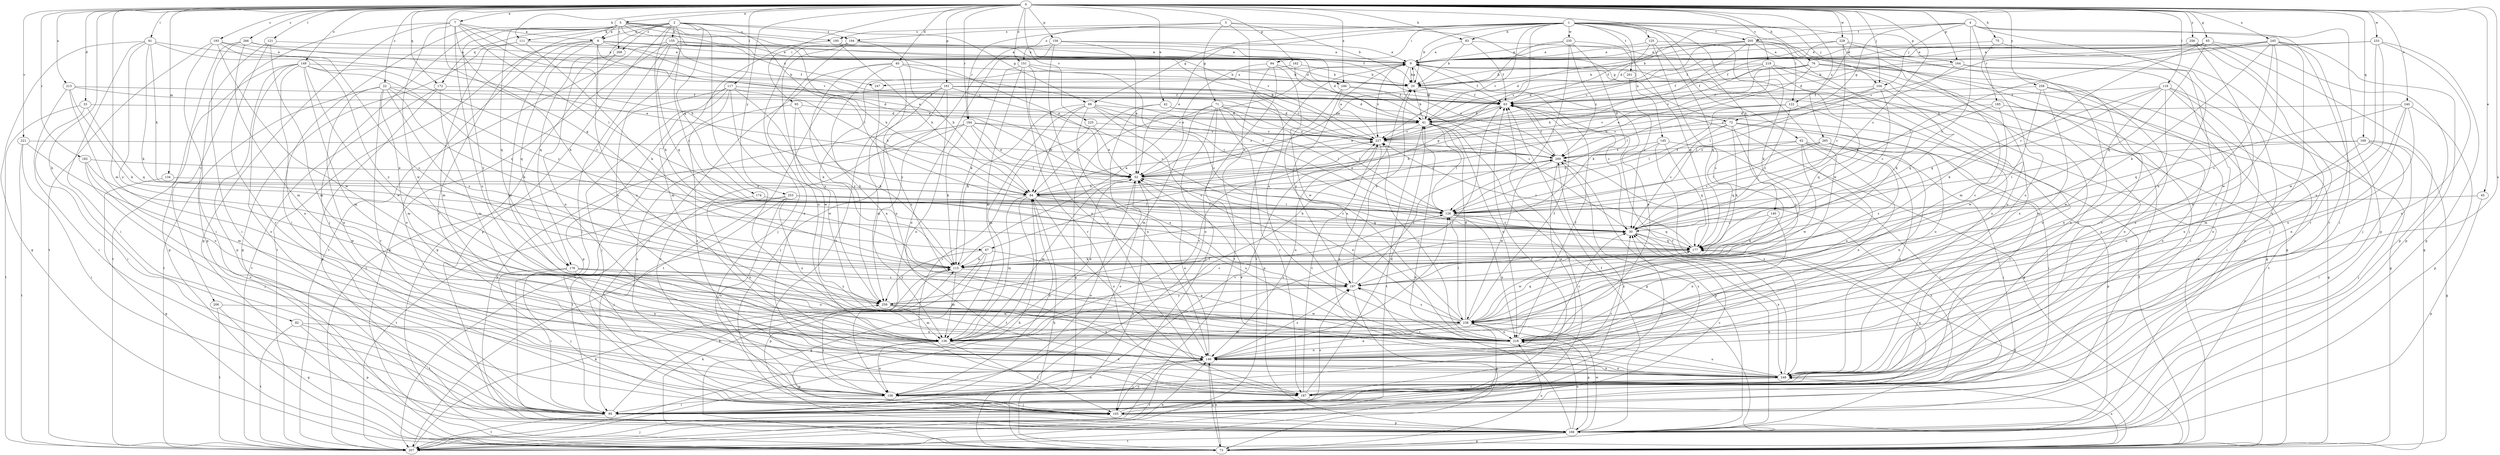 strict digraph  {
0;
1;
2;
3;
4;
5;
7;
8;
9;
20;
22;
30;
33;
40;
41;
42;
45;
52;
62;
63;
65;
67;
69;
71;
72;
73;
75;
76;
82;
83;
84;
91;
93;
94;
95;
104;
105;
111;
115;
117;
119;
121;
122;
125;
126;
134;
136;
140;
145;
146;
149;
151;
155;
156;
158;
161;
162;
164;
166;
169;
172;
174;
176;
177;
182;
184;
185;
187;
193;
194;
195;
197;
201;
205;
206;
207;
213;
218;
219;
221;
225;
227;
228;
233;
235;
238;
240;
245;
246;
247;
248;
253;
256;
258;
259;
265;
266;
268;
269;
0 -> 5  [label=a];
0 -> 7  [label=a];
0 -> 22  [label=c];
0 -> 30  [label=c];
0 -> 33  [label=d];
0 -> 40  [label=d];
0 -> 42  [label=e];
0 -> 45  [label=e];
0 -> 65  [label=g];
0 -> 67  [label=g];
0 -> 75  [label=h];
0 -> 76  [label=h];
0 -> 82  [label=h];
0 -> 83  [label=h];
0 -> 91  [label=i];
0 -> 93  [label=i];
0 -> 104  [label=j];
0 -> 111  [label=k];
0 -> 117  [label=l];
0 -> 119  [label=l];
0 -> 121  [label=l];
0 -> 122  [label=l];
0 -> 134  [label=m];
0 -> 136  [label=m];
0 -> 140  [label=n];
0 -> 149  [label=o];
0 -> 151  [label=o];
0 -> 158  [label=p];
0 -> 161  [label=p];
0 -> 162  [label=p];
0 -> 164  [label=p];
0 -> 169  [label=q];
0 -> 172  [label=q];
0 -> 182  [label=r];
0 -> 184  [label=r];
0 -> 193  [label=s];
0 -> 213  [label=u];
0 -> 218  [label=u];
0 -> 219  [label=v];
0 -> 221  [label=v];
0 -> 225  [label=v];
0 -> 228  [label=w];
0 -> 233  [label=w];
0 -> 240  [label=x];
0 -> 245  [label=x];
0 -> 246  [label=x];
0 -> 253  [label=y];
0 -> 256  [label=y];
0 -> 258  [label=y];
0 -> 265  [label=z];
0 -> 266  [label=z];
1 -> 20  [label=b];
1 -> 52  [label=e];
1 -> 62  [label=f];
1 -> 67  [label=g];
1 -> 69  [label=g];
1 -> 83  [label=h];
1 -> 94  [label=i];
1 -> 104  [label=j];
1 -> 122  [label=l];
1 -> 125  [label=l];
1 -> 145  [label=n];
1 -> 151  [label=o];
1 -> 164  [label=p];
1 -> 194  [label=s];
1 -> 201  [label=t];
1 -> 205  [label=t];
1 -> 227  [label=v];
1 -> 235  [label=w];
1 -> 238  [label=w];
2 -> 8  [label=a];
2 -> 69  [label=g];
2 -> 111  [label=k];
2 -> 115  [label=k];
2 -> 126  [label=l];
2 -> 146  [label=n];
2 -> 155  [label=o];
2 -> 166  [label=p];
2 -> 172  [label=q];
2 -> 174  [label=q];
2 -> 176  [label=q];
2 -> 194  [label=s];
2 -> 218  [label=u];
2 -> 268  [label=z];
3 -> 20  [label=b];
3 -> 71  [label=g];
3 -> 72  [label=g];
3 -> 184  [label=r];
3 -> 195  [label=s];
3 -> 218  [label=u];
4 -> 30  [label=c];
4 -> 41  [label=d];
4 -> 72  [label=g];
4 -> 95  [label=i];
4 -> 104  [label=j];
4 -> 166  [label=p];
4 -> 185  [label=r];
4 -> 205  [label=t];
4 -> 218  [label=u];
5 -> 8  [label=a];
5 -> 41  [label=d];
5 -> 52  [label=e];
5 -> 63  [label=f];
5 -> 95  [label=i];
5 -> 105  [label=j];
5 -> 176  [label=q];
5 -> 187  [label=r];
5 -> 195  [label=s];
5 -> 227  [label=v];
5 -> 246  [label=x];
5 -> 259  [label=y];
5 -> 268  [label=z];
7 -> 8  [label=a];
7 -> 73  [label=g];
7 -> 84  [label=h];
7 -> 115  [label=k];
7 -> 126  [label=l];
7 -> 206  [label=t];
7 -> 218  [label=u];
7 -> 227  [label=v];
7 -> 238  [label=w];
8 -> 9  [label=a];
8 -> 63  [label=f];
8 -> 84  [label=h];
8 -> 136  [label=m];
8 -> 156  [label=o];
8 -> 176  [label=q];
8 -> 207  [label=t];
8 -> 218  [label=u];
8 -> 227  [label=v];
8 -> 247  [label=x];
9 -> 20  [label=b];
9 -> 41  [label=d];
9 -> 63  [label=f];
9 -> 73  [label=g];
9 -> 207  [label=t];
9 -> 227  [label=v];
9 -> 247  [label=x];
9 -> 269  [label=z];
20 -> 9  [label=a];
20 -> 30  [label=c];
20 -> 63  [label=f];
22 -> 30  [label=c];
22 -> 63  [label=f];
22 -> 115  [label=k];
22 -> 136  [label=m];
22 -> 146  [label=n];
22 -> 187  [label=r];
22 -> 197  [label=s];
22 -> 207  [label=t];
30 -> 177  [label=q];
30 -> 248  [label=x];
33 -> 41  [label=d];
33 -> 95  [label=i];
33 -> 177  [label=q];
33 -> 207  [label=t];
40 -> 20  [label=b];
40 -> 95  [label=i];
40 -> 126  [label=l];
40 -> 146  [label=n];
40 -> 218  [label=u];
40 -> 259  [label=y];
41 -> 20  [label=b];
41 -> 52  [label=e];
41 -> 73  [label=g];
41 -> 126  [label=l];
41 -> 207  [label=t];
41 -> 218  [label=u];
41 -> 227  [label=v];
42 -> 41  [label=d];
42 -> 84  [label=h];
42 -> 126  [label=l];
42 -> 146  [label=n];
45 -> 126  [label=l];
45 -> 166  [label=p];
52 -> 84  [label=h];
52 -> 126  [label=l];
52 -> 136  [label=m];
52 -> 156  [label=o];
52 -> 269  [label=z];
62 -> 105  [label=j];
62 -> 146  [label=n];
62 -> 177  [label=q];
62 -> 218  [label=u];
62 -> 238  [label=w];
62 -> 248  [label=x];
62 -> 269  [label=z];
63 -> 41  [label=d];
63 -> 52  [label=e];
63 -> 73  [label=g];
65 -> 9  [label=a];
65 -> 30  [label=c];
65 -> 41  [label=d];
65 -> 73  [label=g];
65 -> 166  [label=p];
65 -> 177  [label=q];
67 -> 73  [label=g];
67 -> 115  [label=k];
67 -> 166  [label=p];
67 -> 218  [label=u];
67 -> 259  [label=y];
69 -> 30  [label=c];
69 -> 41  [label=d];
69 -> 84  [label=h];
69 -> 115  [label=k];
69 -> 136  [label=m];
69 -> 197  [label=s];
69 -> 218  [label=u];
69 -> 227  [label=v];
71 -> 41  [label=d];
71 -> 73  [label=g];
71 -> 105  [label=j];
71 -> 126  [label=l];
71 -> 136  [label=m];
71 -> 166  [label=p];
71 -> 187  [label=r];
71 -> 269  [label=z];
72 -> 30  [label=c];
72 -> 84  [label=h];
72 -> 95  [label=i];
72 -> 115  [label=k];
72 -> 187  [label=r];
72 -> 197  [label=s];
72 -> 218  [label=u];
72 -> 227  [label=v];
73 -> 9  [label=a];
73 -> 52  [label=e];
73 -> 63  [label=f];
73 -> 84  [label=h];
73 -> 115  [label=k];
73 -> 146  [label=n];
73 -> 177  [label=q];
73 -> 218  [label=u];
73 -> 248  [label=x];
75 -> 9  [label=a];
75 -> 105  [label=j];
75 -> 218  [label=u];
76 -> 20  [label=b];
76 -> 41  [label=d];
76 -> 52  [label=e];
76 -> 95  [label=i];
76 -> 126  [label=l];
76 -> 156  [label=o];
76 -> 187  [label=r];
82 -> 95  [label=i];
82 -> 166  [label=p];
82 -> 207  [label=t];
82 -> 218  [label=u];
83 -> 9  [label=a];
83 -> 20  [label=b];
83 -> 63  [label=f];
83 -> 73  [label=g];
84 -> 126  [label=l];
84 -> 136  [label=m];
84 -> 156  [label=o];
84 -> 207  [label=t];
84 -> 218  [label=u];
84 -> 227  [label=v];
84 -> 248  [label=x];
91 -> 9  [label=a];
91 -> 52  [label=e];
91 -> 73  [label=g];
91 -> 84  [label=h];
91 -> 95  [label=i];
91 -> 115  [label=k];
91 -> 259  [label=y];
93 -> 41  [label=d];
93 -> 115  [label=k];
93 -> 207  [label=t];
93 -> 238  [label=w];
94 -> 20  [label=b];
94 -> 52  [label=e];
94 -> 156  [label=o];
94 -> 207  [label=t];
94 -> 238  [label=w];
95 -> 52  [label=e];
95 -> 63  [label=f];
95 -> 115  [label=k];
95 -> 207  [label=t];
95 -> 227  [label=v];
95 -> 269  [label=z];
104 -> 30  [label=c];
104 -> 63  [label=f];
104 -> 126  [label=l];
104 -> 177  [label=q];
104 -> 269  [label=z];
105 -> 30  [label=c];
105 -> 63  [label=f];
105 -> 166  [label=p];
105 -> 197  [label=s];
105 -> 269  [label=z];
111 -> 9  [label=a];
111 -> 73  [label=g];
111 -> 115  [label=k];
111 -> 136  [label=m];
115 -> 9  [label=a];
115 -> 136  [label=m];
115 -> 197  [label=s];
117 -> 63  [label=f];
117 -> 84  [label=h];
117 -> 105  [label=j];
117 -> 115  [label=k];
117 -> 166  [label=p];
117 -> 187  [label=r];
117 -> 207  [label=t];
117 -> 238  [label=w];
119 -> 63  [label=f];
119 -> 73  [label=g];
119 -> 95  [label=i];
119 -> 115  [label=k];
119 -> 146  [label=n];
119 -> 177  [label=q];
119 -> 238  [label=w];
119 -> 248  [label=x];
121 -> 9  [label=a];
121 -> 136  [label=m];
121 -> 166  [label=p];
121 -> 187  [label=r];
122 -> 30  [label=c];
122 -> 41  [label=d];
122 -> 126  [label=l];
122 -> 177  [label=q];
122 -> 227  [label=v];
125 -> 9  [label=a];
125 -> 63  [label=f];
125 -> 177  [label=q];
125 -> 197  [label=s];
125 -> 248  [label=x];
126 -> 30  [label=c];
126 -> 177  [label=q];
126 -> 218  [label=u];
134 -> 73  [label=g];
134 -> 84  [label=h];
136 -> 20  [label=b];
136 -> 52  [label=e];
136 -> 63  [label=f];
136 -> 105  [label=j];
136 -> 156  [label=o];
136 -> 166  [label=p];
136 -> 227  [label=v];
136 -> 248  [label=x];
140 -> 30  [label=c];
140 -> 115  [label=k];
140 -> 146  [label=n];
145 -> 84  [label=h];
145 -> 95  [label=i];
145 -> 177  [label=q];
145 -> 248  [label=x];
145 -> 269  [label=z];
146 -> 52  [label=e];
146 -> 73  [label=g];
146 -> 105  [label=j];
146 -> 126  [label=l];
146 -> 197  [label=s];
146 -> 207  [label=t];
146 -> 248  [label=x];
149 -> 20  [label=b];
149 -> 30  [label=c];
149 -> 136  [label=m];
149 -> 146  [label=n];
149 -> 156  [label=o];
149 -> 166  [label=p];
149 -> 177  [label=q];
149 -> 207  [label=t];
149 -> 238  [label=w];
151 -> 20  [label=b];
151 -> 30  [label=c];
151 -> 115  [label=k];
151 -> 136  [label=m];
151 -> 146  [label=n];
151 -> 187  [label=r];
155 -> 9  [label=a];
155 -> 30  [label=c];
155 -> 52  [label=e];
155 -> 73  [label=g];
155 -> 105  [label=j];
155 -> 177  [label=q];
155 -> 207  [label=t];
155 -> 227  [label=v];
156 -> 30  [label=c];
156 -> 95  [label=i];
156 -> 105  [label=j];
156 -> 146  [label=n];
156 -> 259  [label=y];
158 -> 9  [label=a];
158 -> 41  [label=d];
158 -> 52  [label=e];
158 -> 156  [label=o];
158 -> 187  [label=r];
158 -> 259  [label=y];
161 -> 30  [label=c];
161 -> 41  [label=d];
161 -> 63  [label=f];
161 -> 105  [label=j];
161 -> 136  [label=m];
161 -> 156  [label=o];
161 -> 207  [label=t];
161 -> 227  [label=v];
161 -> 248  [label=x];
162 -> 20  [label=b];
162 -> 259  [label=y];
162 -> 269  [label=z];
164 -> 20  [label=b];
164 -> 126  [label=l];
164 -> 156  [label=o];
164 -> 248  [label=x];
166 -> 30  [label=c];
166 -> 41  [label=d];
166 -> 63  [label=f];
166 -> 73  [label=g];
166 -> 207  [label=t];
166 -> 218  [label=u];
166 -> 238  [label=w];
166 -> 269  [label=z];
169 -> 73  [label=g];
169 -> 95  [label=i];
169 -> 105  [label=j];
169 -> 126  [label=l];
169 -> 218  [label=u];
169 -> 269  [label=z];
172 -> 63  [label=f];
172 -> 136  [label=m];
172 -> 166  [label=p];
172 -> 207  [label=t];
174 -> 126  [label=l];
174 -> 146  [label=n];
176 -> 95  [label=i];
176 -> 105  [label=j];
176 -> 146  [label=n];
176 -> 197  [label=s];
176 -> 218  [label=u];
176 -> 259  [label=y];
177 -> 115  [label=k];
177 -> 227  [label=v];
177 -> 238  [label=w];
182 -> 52  [label=e];
182 -> 105  [label=j];
182 -> 156  [label=o];
182 -> 238  [label=w];
184 -> 52  [label=e];
184 -> 115  [label=k];
184 -> 126  [label=l];
184 -> 156  [label=o];
184 -> 166  [label=p];
184 -> 187  [label=r];
184 -> 227  [label=v];
184 -> 269  [label=z];
185 -> 41  [label=d];
185 -> 73  [label=g];
185 -> 126  [label=l];
185 -> 197  [label=s];
185 -> 248  [label=x];
187 -> 30  [label=c];
187 -> 41  [label=d];
187 -> 177  [label=q];
187 -> 227  [label=v];
193 -> 9  [label=a];
193 -> 95  [label=i];
193 -> 197  [label=s];
193 -> 207  [label=t];
193 -> 238  [label=w];
193 -> 259  [label=y];
194 -> 9  [label=a];
194 -> 84  [label=h];
194 -> 105  [label=j];
194 -> 146  [label=n];
194 -> 248  [label=x];
195 -> 9  [label=a];
195 -> 84  [label=h];
195 -> 136  [label=m];
197 -> 20  [label=b];
197 -> 73  [label=g];
197 -> 259  [label=y];
197 -> 269  [label=z];
201 -> 30  [label=c];
205 -> 9  [label=a];
205 -> 41  [label=d];
205 -> 84  [label=h];
205 -> 105  [label=j];
205 -> 115  [label=k];
205 -> 156  [label=o];
205 -> 187  [label=r];
205 -> 227  [label=v];
205 -> 248  [label=x];
206 -> 73  [label=g];
206 -> 207  [label=t];
206 -> 238  [label=w];
207 -> 84  [label=h];
207 -> 105  [label=j];
207 -> 115  [label=k];
207 -> 146  [label=n];
213 -> 41  [label=d];
213 -> 63  [label=f];
213 -> 95  [label=i];
213 -> 115  [label=k];
213 -> 156  [label=o];
218 -> 9  [label=a];
218 -> 30  [label=c];
218 -> 63  [label=f];
218 -> 146  [label=n];
218 -> 227  [label=v];
219 -> 20  [label=b];
219 -> 63  [label=f];
219 -> 84  [label=h];
219 -> 115  [label=k];
219 -> 218  [label=u];
219 -> 227  [label=v];
219 -> 248  [label=x];
221 -> 95  [label=i];
221 -> 136  [label=m];
221 -> 207  [label=t];
221 -> 269  [label=z];
225 -> 52  [label=e];
225 -> 187  [label=r];
225 -> 227  [label=v];
227 -> 9  [label=a];
227 -> 146  [label=n];
227 -> 248  [label=x];
227 -> 269  [label=z];
228 -> 9  [label=a];
228 -> 20  [label=b];
228 -> 30  [label=c];
228 -> 136  [label=m];
228 -> 156  [label=o];
228 -> 166  [label=p];
228 -> 227  [label=v];
233 -> 9  [label=a];
233 -> 63  [label=f];
233 -> 166  [label=p];
233 -> 218  [label=u];
233 -> 238  [label=w];
233 -> 248  [label=x];
235 -> 9  [label=a];
235 -> 52  [label=e];
235 -> 115  [label=k];
235 -> 126  [label=l];
235 -> 177  [label=q];
235 -> 269  [label=z];
238 -> 41  [label=d];
238 -> 52  [label=e];
238 -> 63  [label=f];
238 -> 126  [label=l];
238 -> 136  [label=m];
238 -> 146  [label=n];
238 -> 166  [label=p];
238 -> 177  [label=q];
238 -> 197  [label=s];
238 -> 207  [label=t];
238 -> 218  [label=u];
240 -> 41  [label=d];
240 -> 136  [label=m];
240 -> 146  [label=n];
240 -> 166  [label=p];
240 -> 177  [label=q];
240 -> 218  [label=u];
245 -> 9  [label=a];
245 -> 115  [label=k];
245 -> 126  [label=l];
245 -> 166  [label=p];
245 -> 187  [label=r];
245 -> 197  [label=s];
245 -> 227  [label=v];
245 -> 238  [label=w];
245 -> 248  [label=x];
246 -> 30  [label=c];
246 -> 63  [label=f];
246 -> 197  [label=s];
246 -> 218  [label=u];
247 -> 218  [label=u];
248 -> 52  [label=e];
248 -> 63  [label=f];
248 -> 146  [label=n];
248 -> 156  [label=o];
248 -> 187  [label=r];
248 -> 197  [label=s];
248 -> 218  [label=u];
253 -> 30  [label=c];
253 -> 95  [label=i];
253 -> 105  [label=j];
253 -> 126  [label=l];
253 -> 156  [label=o];
253 -> 177  [label=q];
253 -> 207  [label=t];
253 -> 218  [label=u];
256 -> 9  [label=a];
256 -> 63  [label=f];
256 -> 105  [label=j];
256 -> 146  [label=n];
256 -> 187  [label=r];
258 -> 63  [label=f];
258 -> 136  [label=m];
258 -> 207  [label=t];
258 -> 238  [label=w];
258 -> 248  [label=x];
259 -> 30  [label=c];
259 -> 126  [label=l];
259 -> 136  [label=m];
259 -> 146  [label=n];
259 -> 238  [label=w];
265 -> 30  [label=c];
265 -> 126  [label=l];
265 -> 146  [label=n];
265 -> 166  [label=p];
265 -> 197  [label=s];
265 -> 269  [label=z];
266 -> 9  [label=a];
266 -> 52  [label=e];
266 -> 73  [label=g];
266 -> 95  [label=i];
266 -> 136  [label=m];
268 -> 73  [label=g];
268 -> 146  [label=n];
269 -> 52  [label=e];
269 -> 63  [label=f];
269 -> 146  [label=n];
269 -> 166  [label=p];
269 -> 238  [label=w];
}
